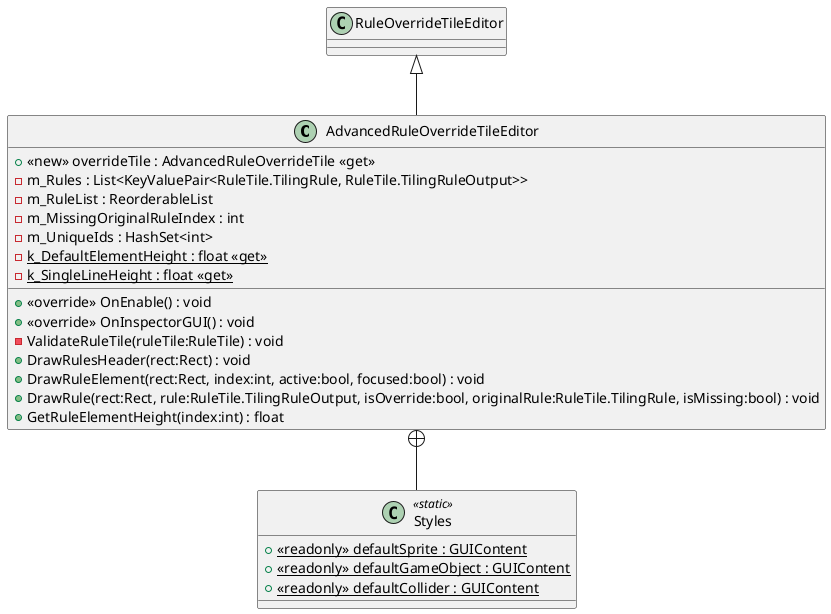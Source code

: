 @startuml
class AdvancedRuleOverrideTileEditor {
    + <<new>> overrideTile : AdvancedRuleOverrideTile <<get>>
    - m_Rules : List<KeyValuePair<RuleTile.TilingRule, RuleTile.TilingRuleOutput>>
    - m_RuleList : ReorderableList
    - m_MissingOriginalRuleIndex : int
    - m_UniqueIds : HashSet<int>
    {static} - k_DefaultElementHeight : float <<get>>
    {static} - k_SingleLineHeight : float <<get>>
    + <<override>> OnEnable() : void
    + <<override>> OnInspectorGUI() : void
    - ValidateRuleTile(ruleTile:RuleTile) : void
    + DrawRulesHeader(rect:Rect) : void
    + DrawRuleElement(rect:Rect, index:int, active:bool, focused:bool) : void
    + DrawRule(rect:Rect, rule:RuleTile.TilingRuleOutput, isOverride:bool, originalRule:RuleTile.TilingRule, isMissing:bool) : void
    + GetRuleElementHeight(index:int) : float
}
class Styles <<static>> {
    + {static} <<readonly>> defaultSprite : GUIContent
    + {static} <<readonly>> defaultGameObject : GUIContent
    + {static} <<readonly>> defaultCollider : GUIContent
}
RuleOverrideTileEditor <|-- AdvancedRuleOverrideTileEditor
AdvancedRuleOverrideTileEditor +-- Styles
@enduml

